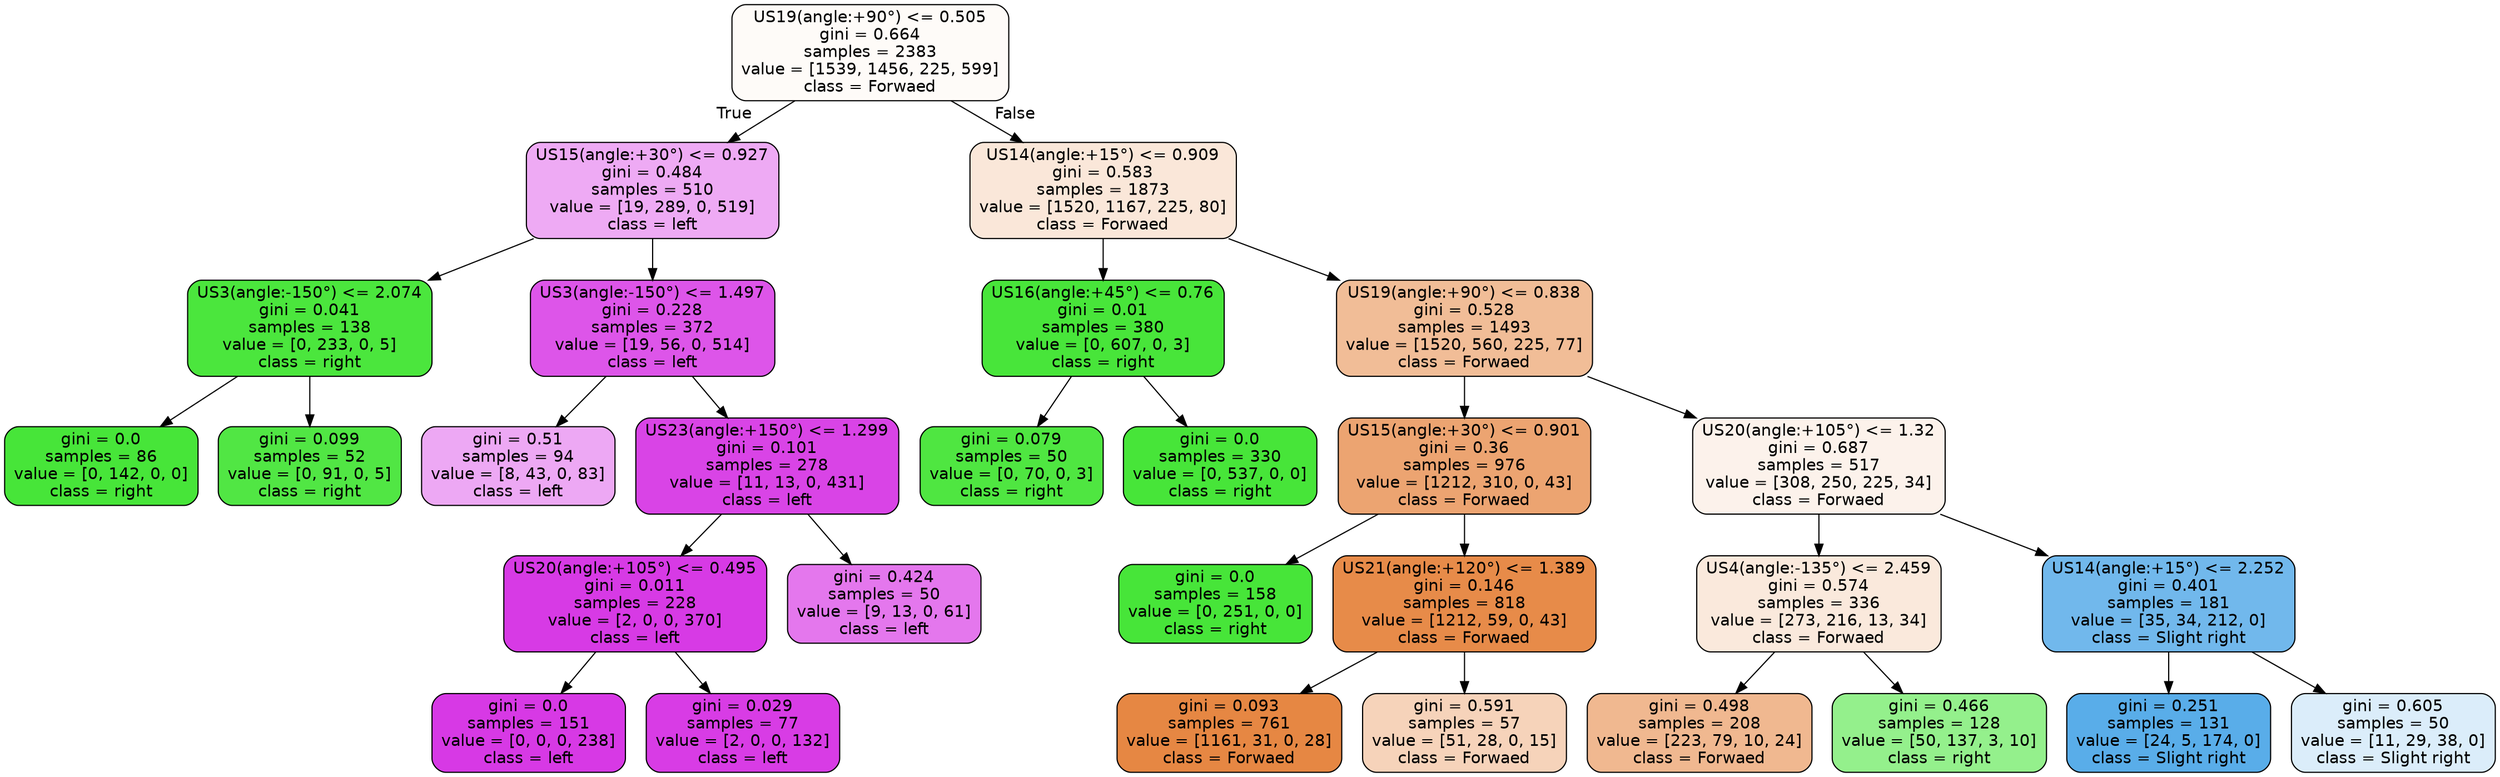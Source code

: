 digraph Tree {
node [shape=box, style="filled, rounded", color="black", fontname="helvetica"] ;
edge [fontname="helvetica"] ;
0 [label="US19(angle:+90°) <= 0.505\ngini = 0.664\nsamples = 2383\nvalue = [1539, 1456, 225, 599]\nclass = Forwaed", fillcolor="#fefbf8"] ;
1 [label="US15(angle:+30°) <= 0.927\ngini = 0.484\nsamples = 510\nvalue = [19, 289, 0, 519]\nclass = left", fillcolor="#eeaaf4"] ;
0 -> 1 [labeldistance=2.5, labelangle=45, headlabel="True"] ;
2 [label="US3(angle:-150°) <= 2.074\ngini = 0.041\nsamples = 138\nvalue = [0, 233, 0, 5]\nclass = right", fillcolor="#4be63d"] ;
1 -> 2 ;
3 [label="gini = 0.0\nsamples = 86\nvalue = [0, 142, 0, 0]\nclass = right", fillcolor="#47e539"] ;
2 -> 3 ;
4 [label="gini = 0.099\nsamples = 52\nvalue = [0, 91, 0, 5]\nclass = right", fillcolor="#51e644"] ;
2 -> 4 ;
5 [label="US3(angle:-150°) <= 1.497\ngini = 0.228\nsamples = 372\nvalue = [19, 56, 0, 514]\nclass = left", fillcolor="#dd55e9"] ;
1 -> 5 ;
6 [label="gini = 0.51\nsamples = 94\nvalue = [8, 43, 0, 83]\nclass = left", fillcolor="#eda8f4"] ;
5 -> 6 ;
7 [label="US23(angle:+150°) <= 1.299\ngini = 0.101\nsamples = 278\nvalue = [11, 13, 0, 431]\nclass = left", fillcolor="#d944e6"] ;
5 -> 7 ;
8 [label="US20(angle:+105°) <= 0.495\ngini = 0.011\nsamples = 228\nvalue = [2, 0, 0, 370]\nclass = left", fillcolor="#d73ae5"] ;
7 -> 8 ;
9 [label="gini = 0.0\nsamples = 151\nvalue = [0, 0, 0, 238]\nclass = left", fillcolor="#d739e5"] ;
8 -> 9 ;
10 [label="gini = 0.029\nsamples = 77\nvalue = [2, 0, 0, 132]\nclass = left", fillcolor="#d83ce5"] ;
8 -> 10 ;
11 [label="gini = 0.424\nsamples = 50\nvalue = [9, 13, 0, 61]\nclass = left", fillcolor="#e477ed"] ;
7 -> 11 ;
12 [label="US14(angle:+15°) <= 0.909\ngini = 0.583\nsamples = 1873\nvalue = [1520, 1167, 225, 80]\nclass = Forwaed", fillcolor="#fae7d9"] ;
0 -> 12 [labeldistance=2.5, labelangle=-45, headlabel="False"] ;
13 [label="US16(angle:+45°) <= 0.76\ngini = 0.01\nsamples = 380\nvalue = [0, 607, 0, 3]\nclass = right", fillcolor="#48e53a"] ;
12 -> 13 ;
14 [label="gini = 0.079\nsamples = 50\nvalue = [0, 70, 0, 3]\nclass = right", fillcolor="#4fe641"] ;
13 -> 14 ;
15 [label="gini = 0.0\nsamples = 330\nvalue = [0, 537, 0, 0]\nclass = right", fillcolor="#47e539"] ;
13 -> 15 ;
16 [label="US19(angle:+90°) <= 0.838\ngini = 0.528\nsamples = 1493\nvalue = [1520, 560, 225, 77]\nclass = Forwaed", fillcolor="#f1bd97"] ;
12 -> 16 ;
17 [label="US15(angle:+30°) <= 0.901\ngini = 0.36\nsamples = 976\nvalue = [1212, 310, 0, 43]\nclass = Forwaed", fillcolor="#eca471"] ;
16 -> 17 ;
18 [label="gini = 0.0\nsamples = 158\nvalue = [0, 251, 0, 0]\nclass = right", fillcolor="#47e539"] ;
17 -> 18 ;
19 [label="US21(angle:+120°) <= 1.389\ngini = 0.146\nsamples = 818\nvalue = [1212, 59, 0, 43]\nclass = Forwaed", fillcolor="#e78b49"] ;
17 -> 19 ;
20 [label="gini = 0.093\nsamples = 761\nvalue = [1161, 31, 0, 28]\nclass = Forwaed", fillcolor="#e68743"] ;
19 -> 20 ;
21 [label="gini = 0.591\nsamples = 57\nvalue = [51, 28, 0, 15]\nclass = Forwaed", fillcolor="#f6d3ba"] ;
19 -> 21 ;
22 [label="US20(angle:+105°) <= 1.32\ngini = 0.687\nsamples = 517\nvalue = [308, 250, 225, 34]\nclass = Forwaed", fillcolor="#fcf2eb"] ;
16 -> 22 ;
23 [label="US4(angle:-135°) <= 2.459\ngini = 0.574\nsamples = 336\nvalue = [273, 216, 13, 34]\nclass = Forwaed", fillcolor="#fae9dc"] ;
22 -> 23 ;
24 [label="gini = 0.498\nsamples = 208\nvalue = [223, 79, 10, 24]\nclass = Forwaed", fillcolor="#f0b890"] ;
23 -> 24 ;
25 [label="gini = 0.466\nsamples = 128\nvalue = [50, 137, 3, 10]\nclass = right", fillcolor="#94f08c"] ;
23 -> 25 ;
26 [label="US14(angle:+15°) <= 2.252\ngini = 0.401\nsamples = 181\nvalue = [35, 34, 212, 0]\nclass = Slight right", fillcolor="#71b8ec"] ;
22 -> 26 ;
27 [label="gini = 0.251\nsamples = 131\nvalue = [24, 5, 174, 0]\nclass = Slight right", fillcolor="#59ade9"] ;
26 -> 27 ;
28 [label="gini = 0.605\nsamples = 50\nvalue = [11, 29, 38, 0]\nclass = Slight right", fillcolor="#dbedfa"] ;
26 -> 28 ;
}